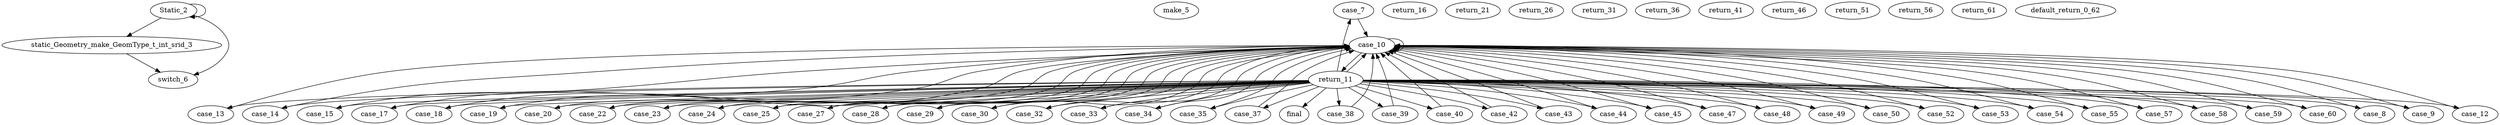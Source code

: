 strict digraph G {
Static_2;
static_Geometry_make_GeomType_t_int_srid_3;
make_5;
switch_6;
case_7;
case_8;
case_9;
case_10;
return_11;
case_12;
case_13;
case_14;
case_15;
return_16;
case_17;
case_18;
case_19;
case_20;
return_21;
case_22;
case_23;
case_24;
case_25;
return_26;
case_27;
case_28;
case_29;
case_30;
return_31;
case_32;
case_33;
case_34;
case_35;
return_36;
case_37;
case_38;
case_39;
case_40;
return_41;
case_42;
case_43;
case_44;
case_45;
return_46;
case_47;
case_48;
case_49;
case_50;
return_51;
case_52;
case_53;
case_54;
case_55;
return_56;
case_57;
case_58;
case_59;
case_60;
return_61;
default_return_0_62;
final;
Static_2->switch_6;
static_Geometry_make_GeomType_t_int_srid_3->switch_6;
return_11->final;
Static_2->static_Geometry_make_GeomType_t_int_srid_3;
Static_2->Static_2;
case_10->return_11;
case_7->case_10;
return_11->case_7;
case_8->case_10;
return_11->case_8;
case_9->case_10;
return_11->case_9;
case_10->case_10;
return_11->case_10;
case_12->case_10;
return_11->case_12;
case_13->case_10;
return_11->case_13;
case_14->case_10;
return_11->case_14;
case_15->case_10;
return_11->case_15;
case_17->case_10;
return_11->case_17;
case_18->case_10;
return_11->case_18;
case_19->case_10;
return_11->case_19;
case_20->case_10;
return_11->case_20;
case_22->case_10;
return_11->case_22;
case_23->case_10;
return_11->case_23;
case_24->case_10;
return_11->case_24;
case_25->case_10;
return_11->case_25;
case_27->case_10;
return_11->case_27;
case_28->case_10;
return_11->case_28;
case_29->case_10;
return_11->case_29;
case_30->case_10;
return_11->case_30;
case_32->case_10;
return_11->case_32;
case_33->case_10;
return_11->case_33;
case_34->case_10;
return_11->case_34;
case_35->case_10;
return_11->case_35;
case_37->case_10;
return_11->case_37;
case_38->case_10;
return_11->case_38;
case_39->case_10;
return_11->case_39;
case_40->case_10;
return_11->case_40;
case_42->case_10;
return_11->case_42;
case_43->case_10;
return_11->case_43;
case_44->case_10;
return_11->case_44;
case_45->case_10;
return_11->case_45;
case_47->case_10;
return_11->case_47;
case_48->case_10;
return_11->case_48;
case_49->case_10;
return_11->case_49;
case_50->case_10;
return_11->case_50;
case_52->case_10;
return_11->case_52;
case_53->case_10;
return_11->case_53;
case_54->case_10;
return_11->case_54;
case_55->case_10;
return_11->case_55;
case_57->case_10;
return_11->case_57;
case_58->case_10;
return_11->case_58;
case_59->case_10;
return_11->case_59;
case_60->case_10;
return_11->case_60;
}